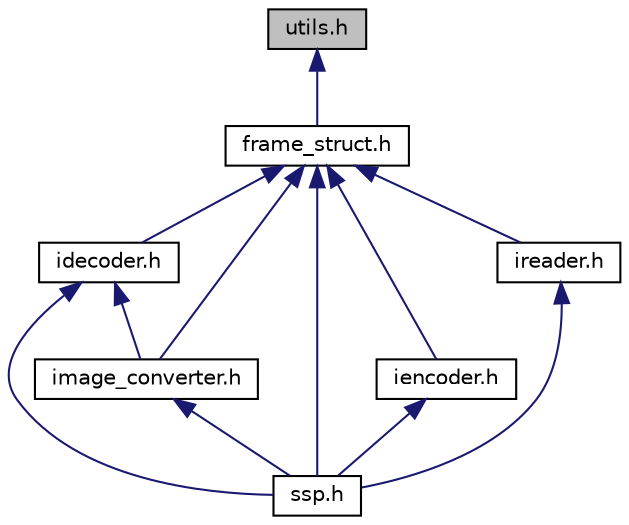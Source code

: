 digraph "utils.h"
{
 // LATEX_PDF_SIZE
  edge [fontname="Helvetica",fontsize="10",labelfontname="Helvetica",labelfontsize="10"];
  node [fontname="Helvetica",fontsize="10",shape=record];
  Node1 [label="utils.h",height=0.2,width=0.4,color="black", fillcolor="grey75", style="filled", fontcolor="black",tooltip="Utilities."];
  Node1 -> Node2 [dir="back",color="midnightblue",fontsize="10",style="solid"];
  Node2 [label="frame_struct.h",height=0.2,width=0.4,color="black", fillcolor="white", style="filled",URL="$include_2structs_2frame__struct_8h.html",tooltip="Frame struct definition. \"Universal\" frame data type."];
  Node2 -> Node3 [dir="back",color="midnightblue",fontsize="10",style="solid"];
  Node3 [label="idecoder.h",height=0.2,width=0.4,color="black", fillcolor="white", style="filled",URL="$include_2decoders_2idecoder_8h.html",tooltip="Frame decoder interface."];
  Node3 -> Node4 [dir="back",color="midnightblue",fontsize="10",style="solid"];
  Node4 [label="ssp.h",height=0.2,width=0.4,color="black", fillcolor="white", style="filled",URL="$include_2ssp_8h.html",tooltip=" "];
  Node3 -> Node5 [dir="back",color="midnightblue",fontsize="10",style="solid"];
  Node5 [label="image_converter.h",height=0.2,width=0.4,color="black", fillcolor="white", style="filled",URL="$include_2utils_2image__converter_8h.html",tooltip="Image converter from frame struct to opencv."];
  Node5 -> Node4 [dir="back",color="midnightblue",fontsize="10",style="solid"];
  Node2 -> Node6 [dir="back",color="midnightblue",fontsize="10",style="solid"];
  Node6 [label="iencoder.h",height=0.2,width=0.4,color="black", fillcolor="white", style="filled",URL="$include_2encoders_2iencoder_8h.html",tooltip="IEncoder factory."];
  Node6 -> Node4 [dir="back",color="midnightblue",fontsize="10",style="solid"];
  Node2 -> Node7 [dir="back",color="midnightblue",fontsize="10",style="solid"];
  Node7 [label="ireader.h",height=0.2,width=0.4,color="black", fillcolor="white", style="filled",URL="$include_2readers_2ireader_8h.html",tooltip="Reader interface to SSP."];
  Node7 -> Node4 [dir="back",color="midnightblue",fontsize="10",style="solid"];
  Node2 -> Node4 [dir="back",color="midnightblue",fontsize="10",style="solid"];
  Node2 -> Node5 [dir="back",color="midnightblue",fontsize="10",style="solid"];
}
